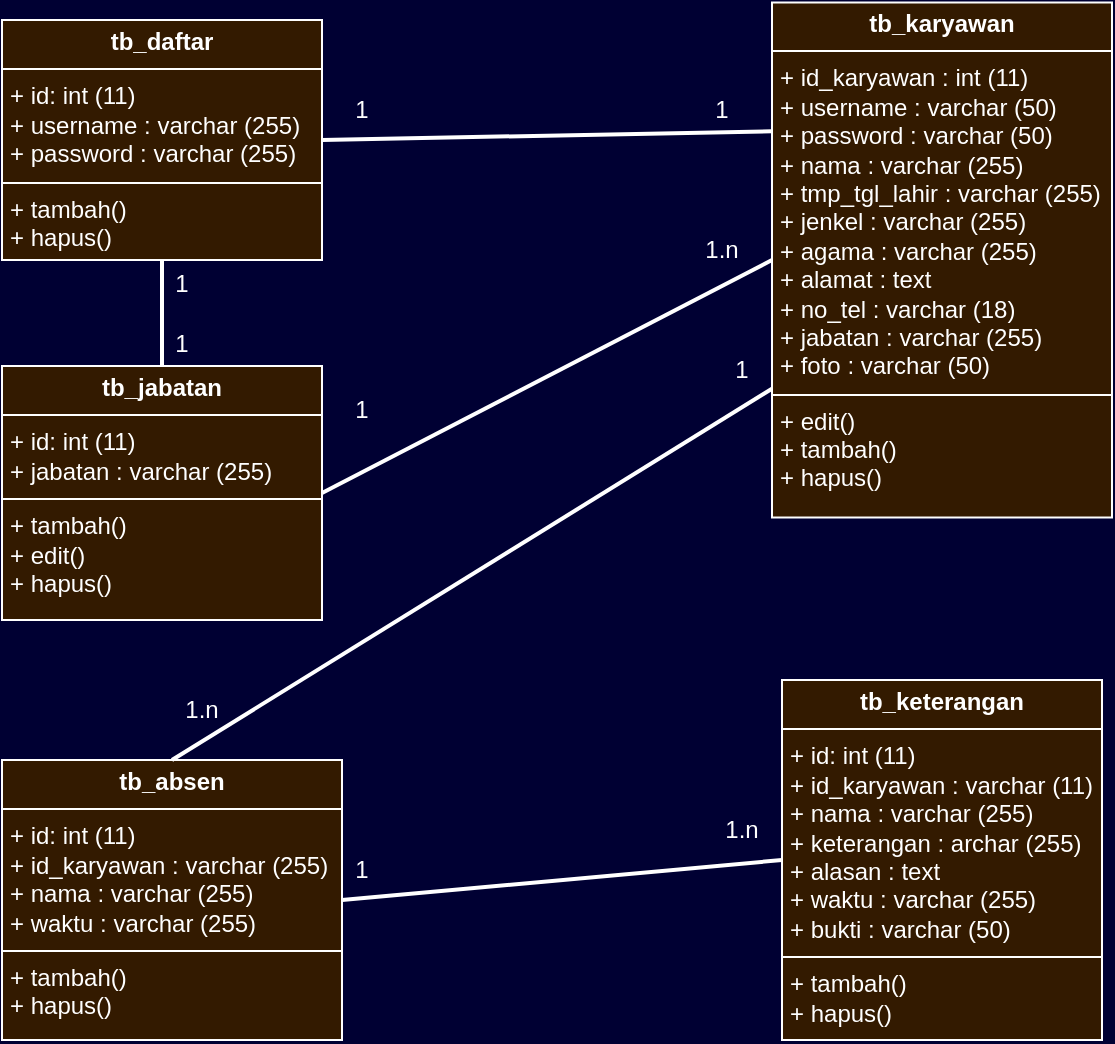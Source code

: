 <mxfile version="24.6.4" type="github">
  <diagram id="C5RBs43oDa-KdzZeNtuy" name="Page-1">
    <mxGraphModel dx="832" dy="491" grid="1" gridSize="10" guides="1" tooltips="1" connect="1" arrows="1" fold="1" page="1" pageScale="1" pageWidth="827" pageHeight="1169" background="#000033" math="0" shadow="0">
      <root>
        <mxCell id="WIyWlLk6GJQsqaUBKTNV-0" />
        <mxCell id="WIyWlLk6GJQsqaUBKTNV-1" parent="WIyWlLk6GJQsqaUBKTNV-0" />
        <mxCell id="OsaTf_2Sf9a6XirMCL6S-15" style="rounded=0;orthogonalLoop=1;jettySize=auto;html=1;exitX=1;exitY=0.5;exitDx=0;exitDy=0;entryX=0;entryY=0.25;entryDx=0;entryDy=0;strokeColor=#FFFFFF;endArrow=none;endFill=0;strokeWidth=2;" parent="WIyWlLk6GJQsqaUBKTNV-1" source="OsaTf_2Sf9a6XirMCL6S-0" target="OsaTf_2Sf9a6XirMCL6S-12" edge="1">
          <mxGeometry relative="1" as="geometry" />
        </mxCell>
        <mxCell id="gT43-nmZAgydaNTg_EWX-0" style="edgeStyle=orthogonalEdgeStyle;rounded=0;orthogonalLoop=1;jettySize=auto;html=1;exitX=0.5;exitY=1;exitDx=0;exitDy=0;entryX=0.5;entryY=0;entryDx=0;entryDy=0;strokeColor=#FFFFFF;endArrow=none;endFill=0;strokeWidth=2;" edge="1" parent="WIyWlLk6GJQsqaUBKTNV-1" source="OsaTf_2Sf9a6XirMCL6S-0" target="OsaTf_2Sf9a6XirMCL6S-9">
          <mxGeometry relative="1" as="geometry" />
        </mxCell>
        <mxCell id="OsaTf_2Sf9a6XirMCL6S-0" value="&lt;p style=&quot;margin:0px;margin-top:4px;text-align:center;&quot;&gt;&lt;b&gt;tb_daftar&lt;/b&gt;&lt;/p&gt;&lt;hr size=&quot;1&quot; style=&quot;border-style:solid;&quot;&gt;&lt;p style=&quot;margin:0px;margin-left:4px;&quot;&gt;+ id: int (11)&lt;/p&gt;&lt;p style=&quot;margin:0px;margin-left:4px;&quot;&gt;+ username : varchar (255)&lt;/p&gt;&lt;p style=&quot;margin:0px;margin-left:4px;&quot;&gt;+ password : varchar (255)&lt;/p&gt;&lt;hr size=&quot;1&quot; style=&quot;border-style:solid;&quot;&gt;&lt;p style=&quot;margin:0px;margin-left:4px;&quot;&gt;+ tambah()&lt;/p&gt;&lt;p style=&quot;margin:0px;margin-left:4px;&quot;&gt;+ hapus()&lt;/p&gt;" style="verticalAlign=top;align=left;overflow=fill;html=1;whiteSpace=wrap;fillColor=#331A00;strokeColor=#FFFFFF;fontColor=#ffffff;gradientColor=none;fillStyle=solid;" parent="WIyWlLk6GJQsqaUBKTNV-1" vertex="1">
          <mxGeometry x="60" y="30" width="160" height="120" as="geometry" />
        </mxCell>
        <mxCell id="OsaTf_2Sf9a6XirMCL6S-19" style="rounded=0;orthogonalLoop=1;jettySize=auto;html=1;exitX=1;exitY=0.5;exitDx=0;exitDy=0;entryX=0;entryY=0.5;entryDx=0;entryDy=0;strokeColor=#FFFFFF;endArrow=none;endFill=0;strokeWidth=2;" parent="WIyWlLk6GJQsqaUBKTNV-1" source="OsaTf_2Sf9a6XirMCL6S-9" target="OsaTf_2Sf9a6XirMCL6S-12" edge="1">
          <mxGeometry relative="1" as="geometry" />
        </mxCell>
        <mxCell id="OsaTf_2Sf9a6XirMCL6S-9" value="&lt;p style=&quot;margin:0px;margin-top:4px;text-align:center;&quot;&gt;&lt;b&gt;tb_jabatan&lt;/b&gt;&lt;/p&gt;&lt;hr size=&quot;1&quot; style=&quot;border-style:solid;&quot;&gt;&lt;p style=&quot;margin:0px;margin-left:4px;&quot;&gt;+ id: int (11)&lt;/p&gt;&lt;p style=&quot;margin:0px;margin-left:4px;&quot;&gt;+ jabatan : varchar (255)&lt;/p&gt;&lt;hr size=&quot;1&quot; style=&quot;border-style:solid;&quot;&gt;&lt;p style=&quot;margin:0px;margin-left:4px;&quot;&gt;+ tambah()&lt;/p&gt;&lt;p style=&quot;margin:0px;margin-left:4px;&quot;&gt;+ edit()&lt;/p&gt;&lt;p style=&quot;margin:0px;margin-left:4px;&quot;&gt;+ hapus()&lt;/p&gt;" style="verticalAlign=top;align=left;overflow=fill;html=1;whiteSpace=wrap;fillColor=#331A00;strokeColor=#FFFFFF;fontColor=#ffffff;gradientColor=none;fillStyle=solid;" parent="WIyWlLk6GJQsqaUBKTNV-1" vertex="1">
          <mxGeometry x="60" y="203" width="160" height="127" as="geometry" />
        </mxCell>
        <mxCell id="OsaTf_2Sf9a6XirMCL6S-10" value="&lt;p style=&quot;margin:0px;margin-top:4px;text-align:center;&quot;&gt;&lt;b&gt;tb_keterangan&lt;/b&gt;&lt;/p&gt;&lt;hr size=&quot;1&quot; style=&quot;border-style:solid;&quot;&gt;&lt;p style=&quot;margin:0px;margin-left:4px;&quot;&gt;+ id: int (11)&lt;/p&gt;&lt;p style=&quot;margin:0px;margin-left:4px;&quot;&gt;+ id_karyawan : varchar (11)&lt;/p&gt;&lt;p style=&quot;margin:0px;margin-left:4px;&quot;&gt;+ nama : varchar (255)&lt;/p&gt;&lt;p style=&quot;margin:0px;margin-left:4px;&quot;&gt;+ keterangan : archar (255)&lt;/p&gt;&lt;p style=&quot;margin:0px;margin-left:4px;&quot;&gt;+ alasan : text&lt;/p&gt;&lt;p style=&quot;margin:0px;margin-left:4px;&quot;&gt;+ waktu : varchar (255)&lt;/p&gt;&lt;p style=&quot;margin:0px;margin-left:4px;&quot;&gt;+ bukti : varchar (50)&lt;/p&gt;&lt;hr size=&quot;1&quot; style=&quot;border-style:solid;&quot;&gt;&lt;p style=&quot;margin:0px;margin-left:4px;&quot;&gt;+ tambah()&lt;/p&gt;&lt;p style=&quot;margin:0px;margin-left:4px;&quot;&gt;+ hapus()&lt;/p&gt;" style="verticalAlign=top;align=left;overflow=fill;html=1;whiteSpace=wrap;fillColor=#331A00;strokeColor=#FFFFFF;fontColor=#ffffff;gradientColor=none;fillStyle=solid;" parent="WIyWlLk6GJQsqaUBKTNV-1" vertex="1">
          <mxGeometry x="450" y="360" width="160" height="180" as="geometry" />
        </mxCell>
        <mxCell id="gT43-nmZAgydaNTg_EWX-5" style="rounded=0;orthogonalLoop=1;jettySize=auto;html=1;exitX=1;exitY=0.5;exitDx=0;exitDy=0;entryX=0;entryY=0.5;entryDx=0;entryDy=0;endArrow=none;endFill=0;strokeColor=#FFFFFF;strokeWidth=2;" edge="1" parent="WIyWlLk6GJQsqaUBKTNV-1" source="OsaTf_2Sf9a6XirMCL6S-11" target="OsaTf_2Sf9a6XirMCL6S-10">
          <mxGeometry relative="1" as="geometry" />
        </mxCell>
        <mxCell id="OsaTf_2Sf9a6XirMCL6S-11" value="&lt;p style=&quot;margin:0px;margin-top:4px;text-align:center;&quot;&gt;&lt;b&gt;tb_absen&lt;/b&gt;&lt;/p&gt;&lt;hr size=&quot;1&quot; style=&quot;border-style:solid;&quot;&gt;&lt;p style=&quot;margin:0px;margin-left:4px;&quot;&gt;+ id: int (11)&lt;/p&gt;&lt;p style=&quot;margin:0px;margin-left:4px;&quot;&gt;+ id_karyawan : varchar (255)&lt;/p&gt;&lt;p style=&quot;margin:0px;margin-left:4px;&quot;&gt;+ nama : varchar (255)&lt;/p&gt;&lt;p style=&quot;margin:0px;margin-left:4px;&quot;&gt;+ waktu : varchar (255)&lt;/p&gt;&lt;hr size=&quot;1&quot; style=&quot;border-style:solid;&quot;&gt;&lt;p style=&quot;margin:0px;margin-left:4px;&quot;&gt;+ tambah()&lt;/p&gt;&lt;p style=&quot;margin:0px;margin-left:4px;&quot;&gt;+ hapus()&lt;/p&gt;" style="verticalAlign=top;align=left;overflow=fill;html=1;whiteSpace=wrap;fillColor=#331A00;strokeColor=#FFFFFF;fontColor=#ffffff;gradientColor=none;fillStyle=solid;" parent="WIyWlLk6GJQsqaUBKTNV-1" vertex="1">
          <mxGeometry x="60" y="400" width="170" height="140" as="geometry" />
        </mxCell>
        <mxCell id="OsaTf_2Sf9a6XirMCL6S-18" style="rounded=0;orthogonalLoop=1;jettySize=auto;html=1;exitX=0;exitY=0.75;exitDx=0;exitDy=0;entryX=0.5;entryY=0;entryDx=0;entryDy=0;strokeColor=#FFFFFF;endArrow=none;endFill=0;strokeWidth=2;" parent="WIyWlLk6GJQsqaUBKTNV-1" source="OsaTf_2Sf9a6XirMCL6S-12" target="OsaTf_2Sf9a6XirMCL6S-11" edge="1">
          <mxGeometry relative="1" as="geometry" />
        </mxCell>
        <mxCell id="OsaTf_2Sf9a6XirMCL6S-12" value="&lt;p style=&quot;margin:0px;margin-top:4px;text-align:center;&quot;&gt;&lt;b&gt;tb_karyawan&lt;/b&gt;&lt;/p&gt;&lt;hr size=&quot;1&quot; style=&quot;border-style:solid;&quot;&gt;&lt;p style=&quot;margin:0px;margin-left:4px;&quot;&gt;+ id_karyawan : int (11)&lt;/p&gt;&lt;p style=&quot;margin:0px;margin-left:4px;&quot;&gt;+ username : varchar (50)&lt;/p&gt;&lt;p style=&quot;margin:0px;margin-left:4px;&quot;&gt;+ password : varchar (50)&lt;/p&gt;&lt;p style=&quot;margin:0px;margin-left:4px;&quot;&gt;+ nama : varchar (255)&lt;/p&gt;&lt;p style=&quot;margin:0px;margin-left:4px;&quot;&gt;+ tmp_tgl_lahir : varchar (255)&lt;/p&gt;&lt;p style=&quot;margin:0px;margin-left:4px;&quot;&gt;+ jenkel : varchar (255)&lt;/p&gt;&lt;p style=&quot;margin:0px;margin-left:4px;&quot;&gt;+ agama : varchar (255)&lt;/p&gt;&lt;p style=&quot;margin:0px;margin-left:4px;&quot;&gt;+ alamat : text&lt;/p&gt;&lt;p style=&quot;margin:0px;margin-left:4px;&quot;&gt;+ no_tel : varchar (18)&lt;/p&gt;&lt;p style=&quot;margin:0px;margin-left:4px;&quot;&gt;+ jabatan : varchar (255)&lt;/p&gt;&lt;p style=&quot;margin:0px;margin-left:4px;&quot;&gt;+ foto : varchar (50)&lt;/p&gt;&lt;hr size=&quot;1&quot; style=&quot;border-style:solid;&quot;&gt;&lt;p style=&quot;margin:0px;margin-left:4px;&quot;&gt;+ edit()&lt;/p&gt;&lt;p style=&quot;margin:0px;margin-left:4px;&quot;&gt;+ tambah()&lt;/p&gt;&lt;p style=&quot;margin:0px;margin-left:4px;&quot;&gt;+ hapus()&lt;/p&gt;" style="verticalAlign=top;align=left;overflow=fill;html=1;whiteSpace=wrap;fillColor=#331A00;strokeColor=#FFFFFF;fontColor=#ffffff;gradientColor=none;fillStyle=solid;" parent="WIyWlLk6GJQsqaUBKTNV-1" vertex="1">
          <mxGeometry x="445" y="21.25" width="170" height="257.5" as="geometry" />
        </mxCell>
        <mxCell id="OsaTf_2Sf9a6XirMCL6S-20" value="&lt;font color=&quot;#ffffff&quot;&gt;1&lt;/font&gt;" style="text;html=1;align=center;verticalAlign=middle;whiteSpace=wrap;rounded=0;" parent="WIyWlLk6GJQsqaUBKTNV-1" vertex="1">
          <mxGeometry x="210" y="60" width="60" height="30" as="geometry" />
        </mxCell>
        <mxCell id="OsaTf_2Sf9a6XirMCL6S-21" value="&lt;font color=&quot;#ffffff&quot;&gt;1&lt;/font&gt;" style="text;html=1;align=center;verticalAlign=middle;whiteSpace=wrap;rounded=0;" parent="WIyWlLk6GJQsqaUBKTNV-1" vertex="1">
          <mxGeometry x="390" y="60" width="60" height="30" as="geometry" />
        </mxCell>
        <mxCell id="OsaTf_2Sf9a6XirMCL6S-22" value="&lt;font color=&quot;#ffffff&quot;&gt;1.n&lt;/font&gt;" style="text;html=1;align=center;verticalAlign=middle;whiteSpace=wrap;rounded=0;" parent="WIyWlLk6GJQsqaUBKTNV-1" vertex="1">
          <mxGeometry x="390" y="130" width="60" height="30" as="geometry" />
        </mxCell>
        <mxCell id="OsaTf_2Sf9a6XirMCL6S-23" value="&lt;font color=&quot;#ffffff&quot;&gt;1&lt;/font&gt;" style="text;html=1;align=center;verticalAlign=middle;whiteSpace=wrap;rounded=0;" parent="WIyWlLk6GJQsqaUBKTNV-1" vertex="1">
          <mxGeometry x="210" y="210" width="60" height="30" as="geometry" />
        </mxCell>
        <mxCell id="OsaTf_2Sf9a6XirMCL6S-24" value="&lt;font color=&quot;#ffffff&quot;&gt;1.n&lt;/font&gt;" style="text;html=1;align=center;verticalAlign=middle;whiteSpace=wrap;rounded=0;" parent="WIyWlLk6GJQsqaUBKTNV-1" vertex="1">
          <mxGeometry x="130" y="360" width="60" height="30" as="geometry" />
        </mxCell>
        <mxCell id="OsaTf_2Sf9a6XirMCL6S-25" value="&lt;font color=&quot;#ffffff&quot;&gt;1&lt;/font&gt;" style="text;html=1;align=center;verticalAlign=middle;whiteSpace=wrap;rounded=0;" parent="WIyWlLk6GJQsqaUBKTNV-1" vertex="1">
          <mxGeometry x="400" y="190" width="60" height="30" as="geometry" />
        </mxCell>
        <mxCell id="OsaTf_2Sf9a6XirMCL6S-26" value="&lt;font color=&quot;#ffffff&quot;&gt;1.n&lt;/font&gt;" style="text;html=1;align=center;verticalAlign=middle;whiteSpace=wrap;rounded=0;" parent="WIyWlLk6GJQsqaUBKTNV-1" vertex="1">
          <mxGeometry x="400" y="420" width="60" height="30" as="geometry" />
        </mxCell>
        <mxCell id="OsaTf_2Sf9a6XirMCL6S-27" value="&lt;font color=&quot;#ffffff&quot;&gt;1&lt;/font&gt;" style="text;html=1;align=center;verticalAlign=middle;whiteSpace=wrap;rounded=0;" parent="WIyWlLk6GJQsqaUBKTNV-1" vertex="1">
          <mxGeometry x="210" y="440" width="60" height="30" as="geometry" />
        </mxCell>
        <mxCell id="gT43-nmZAgydaNTg_EWX-1" value="&lt;font color=&quot;#ffffff&quot;&gt;1&lt;/font&gt;" style="text;html=1;align=center;verticalAlign=middle;whiteSpace=wrap;rounded=0;" vertex="1" parent="WIyWlLk6GJQsqaUBKTNV-1">
          <mxGeometry x="120" y="147" width="60" height="30" as="geometry" />
        </mxCell>
        <mxCell id="gT43-nmZAgydaNTg_EWX-2" value="&lt;font color=&quot;#ffffff&quot;&gt;1&lt;/font&gt;" style="text;html=1;align=center;verticalAlign=middle;whiteSpace=wrap;rounded=0;" vertex="1" parent="WIyWlLk6GJQsqaUBKTNV-1">
          <mxGeometry x="120" y="177" width="60" height="30" as="geometry" />
        </mxCell>
      </root>
    </mxGraphModel>
  </diagram>
</mxfile>
